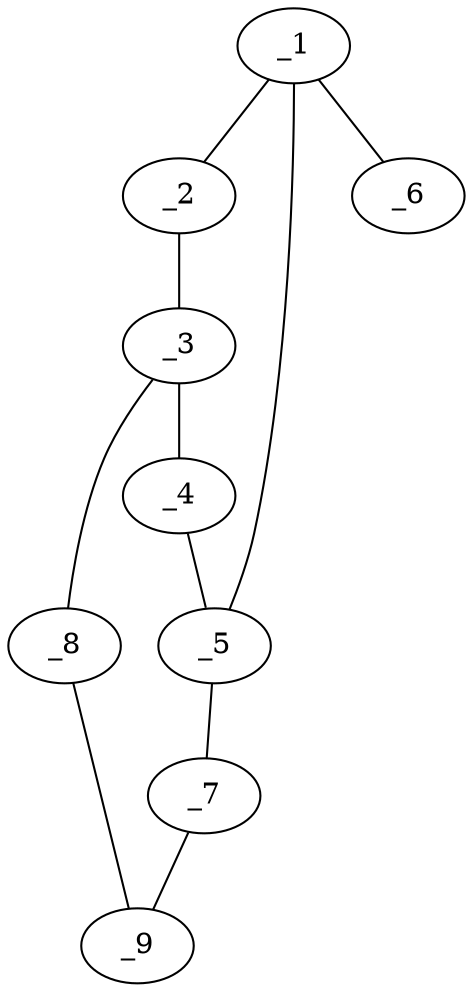graph molid657815 {
	_1	 [charge=0,
		chem=1,
		symbol="C  ",
		x="6.2807",
		y="-0.9207"];
	_2	 [charge=0,
		chem=2,
		symbol="O  ",
		x="6.5395",
		y="0.0453"];
	_1 -- _2	 [valence=1];
	_5	 [charge=0,
		chem=1,
		symbol="C  ",
		x="4.4487",
		y="-0.1618"];
	_1 -- _5	 [valence=1];
	_6	 [charge=0,
		chem=2,
		symbol="O  ",
		x="6.7807",
		y="-1.7867"];
	_1 -- _6	 [valence=2];
	_3	 [charge=0,
		chem=1,
		symbol="C  ",
		x="4.7075",
		y="0.8041"];
	_2 -- _3	 [valence=1];
	_4	 [charge=0,
		chem=1,
		symbol="C  ",
		x="3.9709",
		y="1.7867"];
	_3 -- _4	 [valence=1];
	_8	 [charge=0,
		chem=1,
		symbol="C  ",
		x="2.1045",
		y="-0.0037"];
	_3 -- _8	 [valence=1];
	_4 -- _5	 [valence=1];
	_7	 [charge=0,
		chem=1,
		symbol="C  ",
		x="2.9135",
		y="-1.405"];
	_5 -- _7	 [valence=1];
	_9	 [charge=0,
		chem=1,
		symbol="C  ",
		x=2,
		y="-0.9983"];
	_7 -- _9	 [valence=1];
	_8 -- _9	 [valence=2];
}
